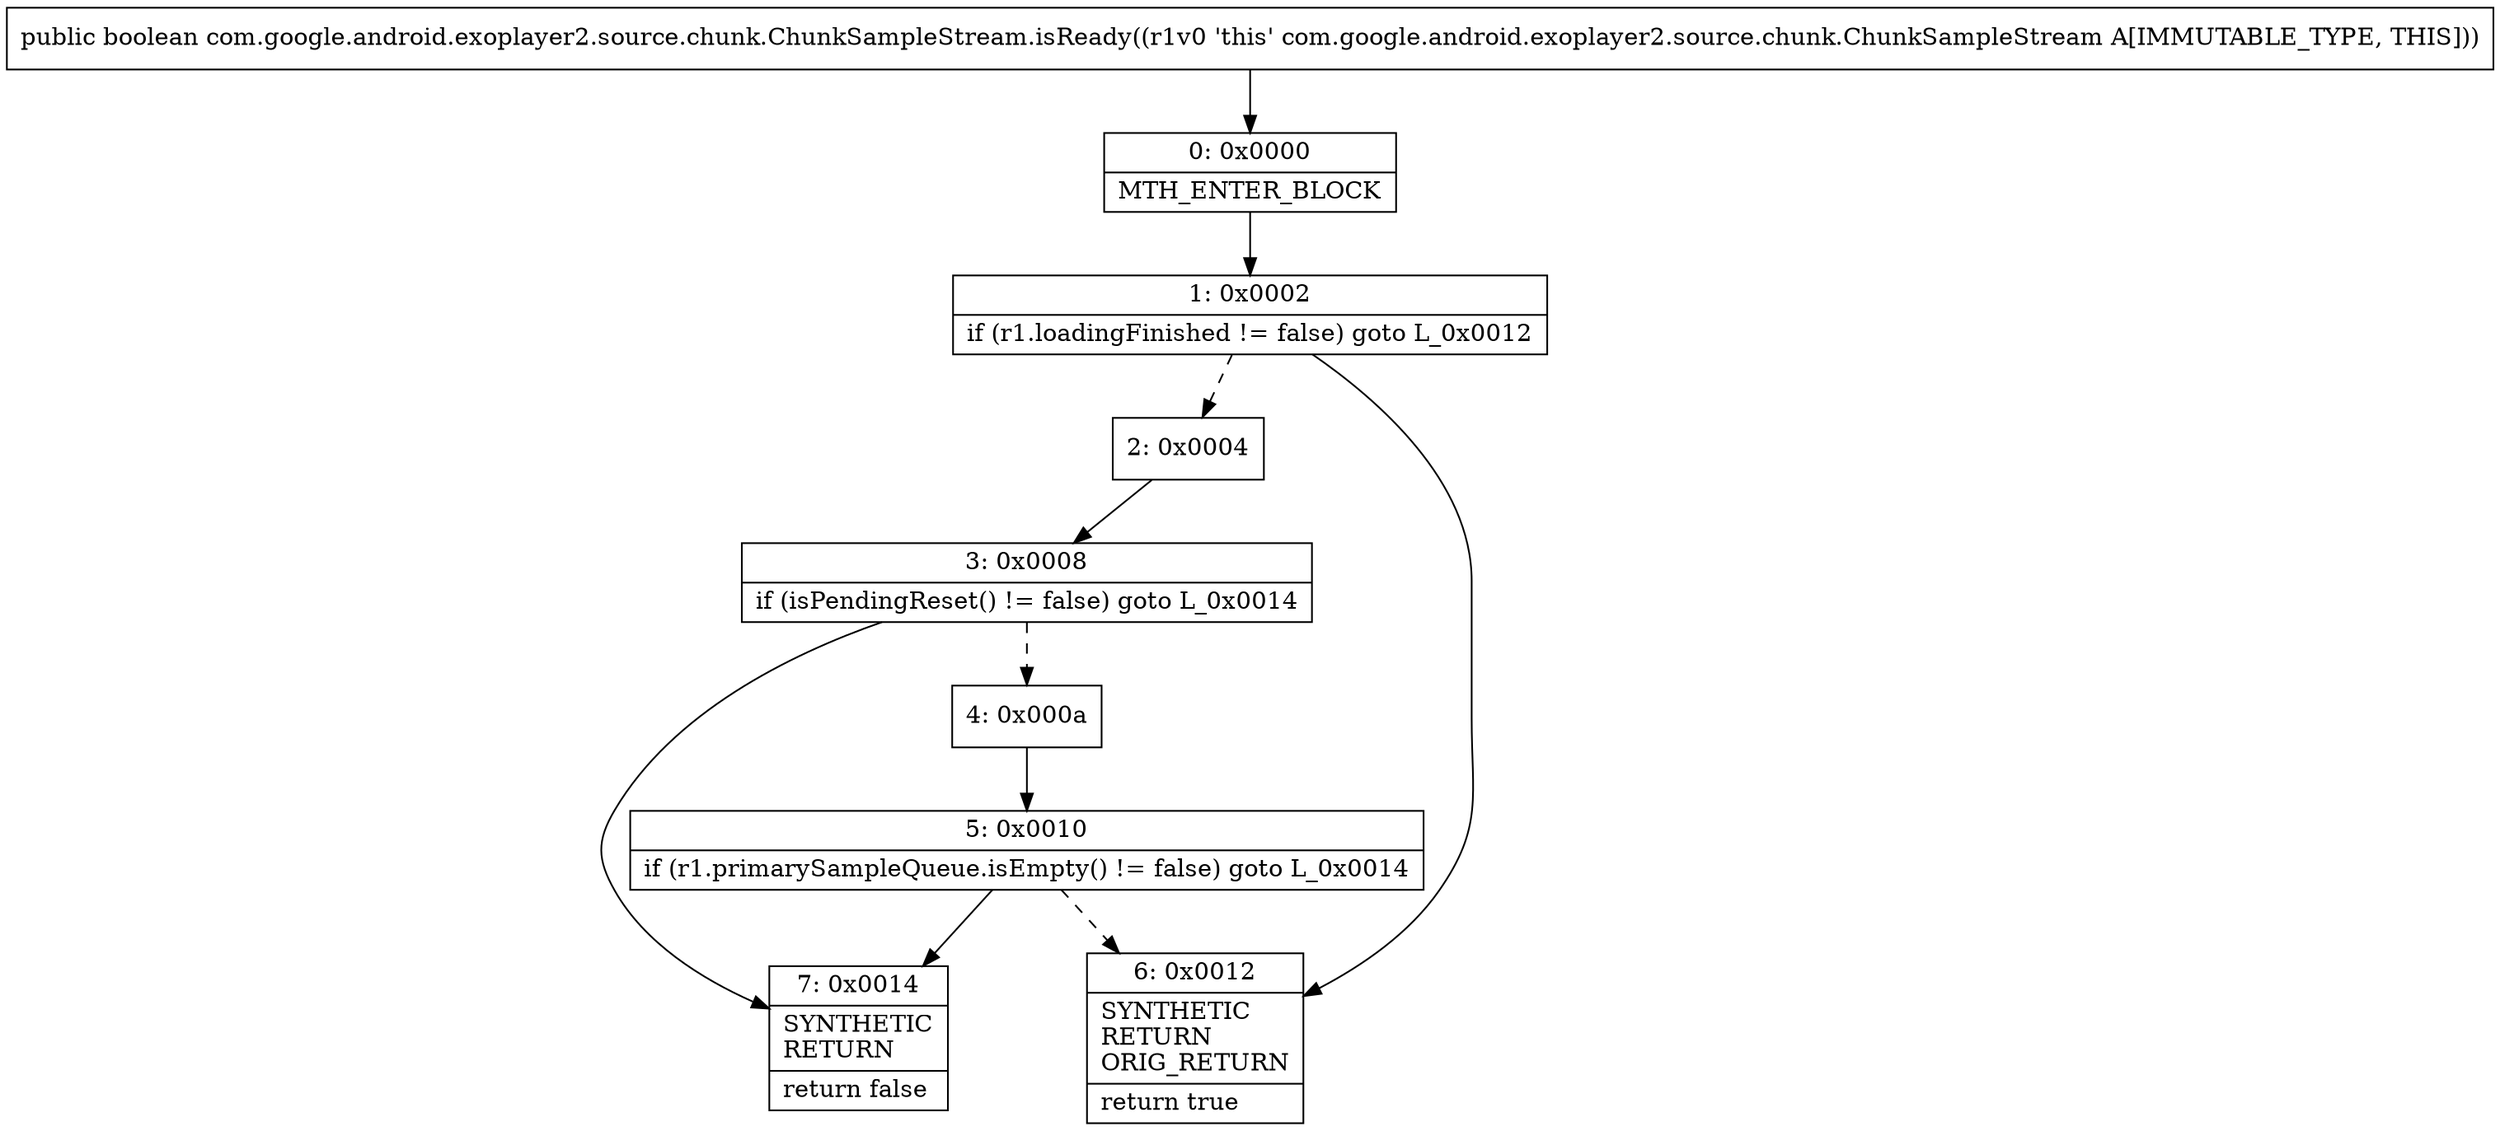 digraph "CFG forcom.google.android.exoplayer2.source.chunk.ChunkSampleStream.isReady()Z" {
Node_0 [shape=record,label="{0\:\ 0x0000|MTH_ENTER_BLOCK\l}"];
Node_1 [shape=record,label="{1\:\ 0x0002|if (r1.loadingFinished != false) goto L_0x0012\l}"];
Node_2 [shape=record,label="{2\:\ 0x0004}"];
Node_3 [shape=record,label="{3\:\ 0x0008|if (isPendingReset() != false) goto L_0x0014\l}"];
Node_4 [shape=record,label="{4\:\ 0x000a}"];
Node_5 [shape=record,label="{5\:\ 0x0010|if (r1.primarySampleQueue.isEmpty() != false) goto L_0x0014\l}"];
Node_6 [shape=record,label="{6\:\ 0x0012|SYNTHETIC\lRETURN\lORIG_RETURN\l|return true\l}"];
Node_7 [shape=record,label="{7\:\ 0x0014|SYNTHETIC\lRETURN\l|return false\l}"];
MethodNode[shape=record,label="{public boolean com.google.android.exoplayer2.source.chunk.ChunkSampleStream.isReady((r1v0 'this' com.google.android.exoplayer2.source.chunk.ChunkSampleStream A[IMMUTABLE_TYPE, THIS])) }"];
MethodNode -> Node_0;
Node_0 -> Node_1;
Node_1 -> Node_2[style=dashed];
Node_1 -> Node_6;
Node_2 -> Node_3;
Node_3 -> Node_4[style=dashed];
Node_3 -> Node_7;
Node_4 -> Node_5;
Node_5 -> Node_6[style=dashed];
Node_5 -> Node_7;
}

